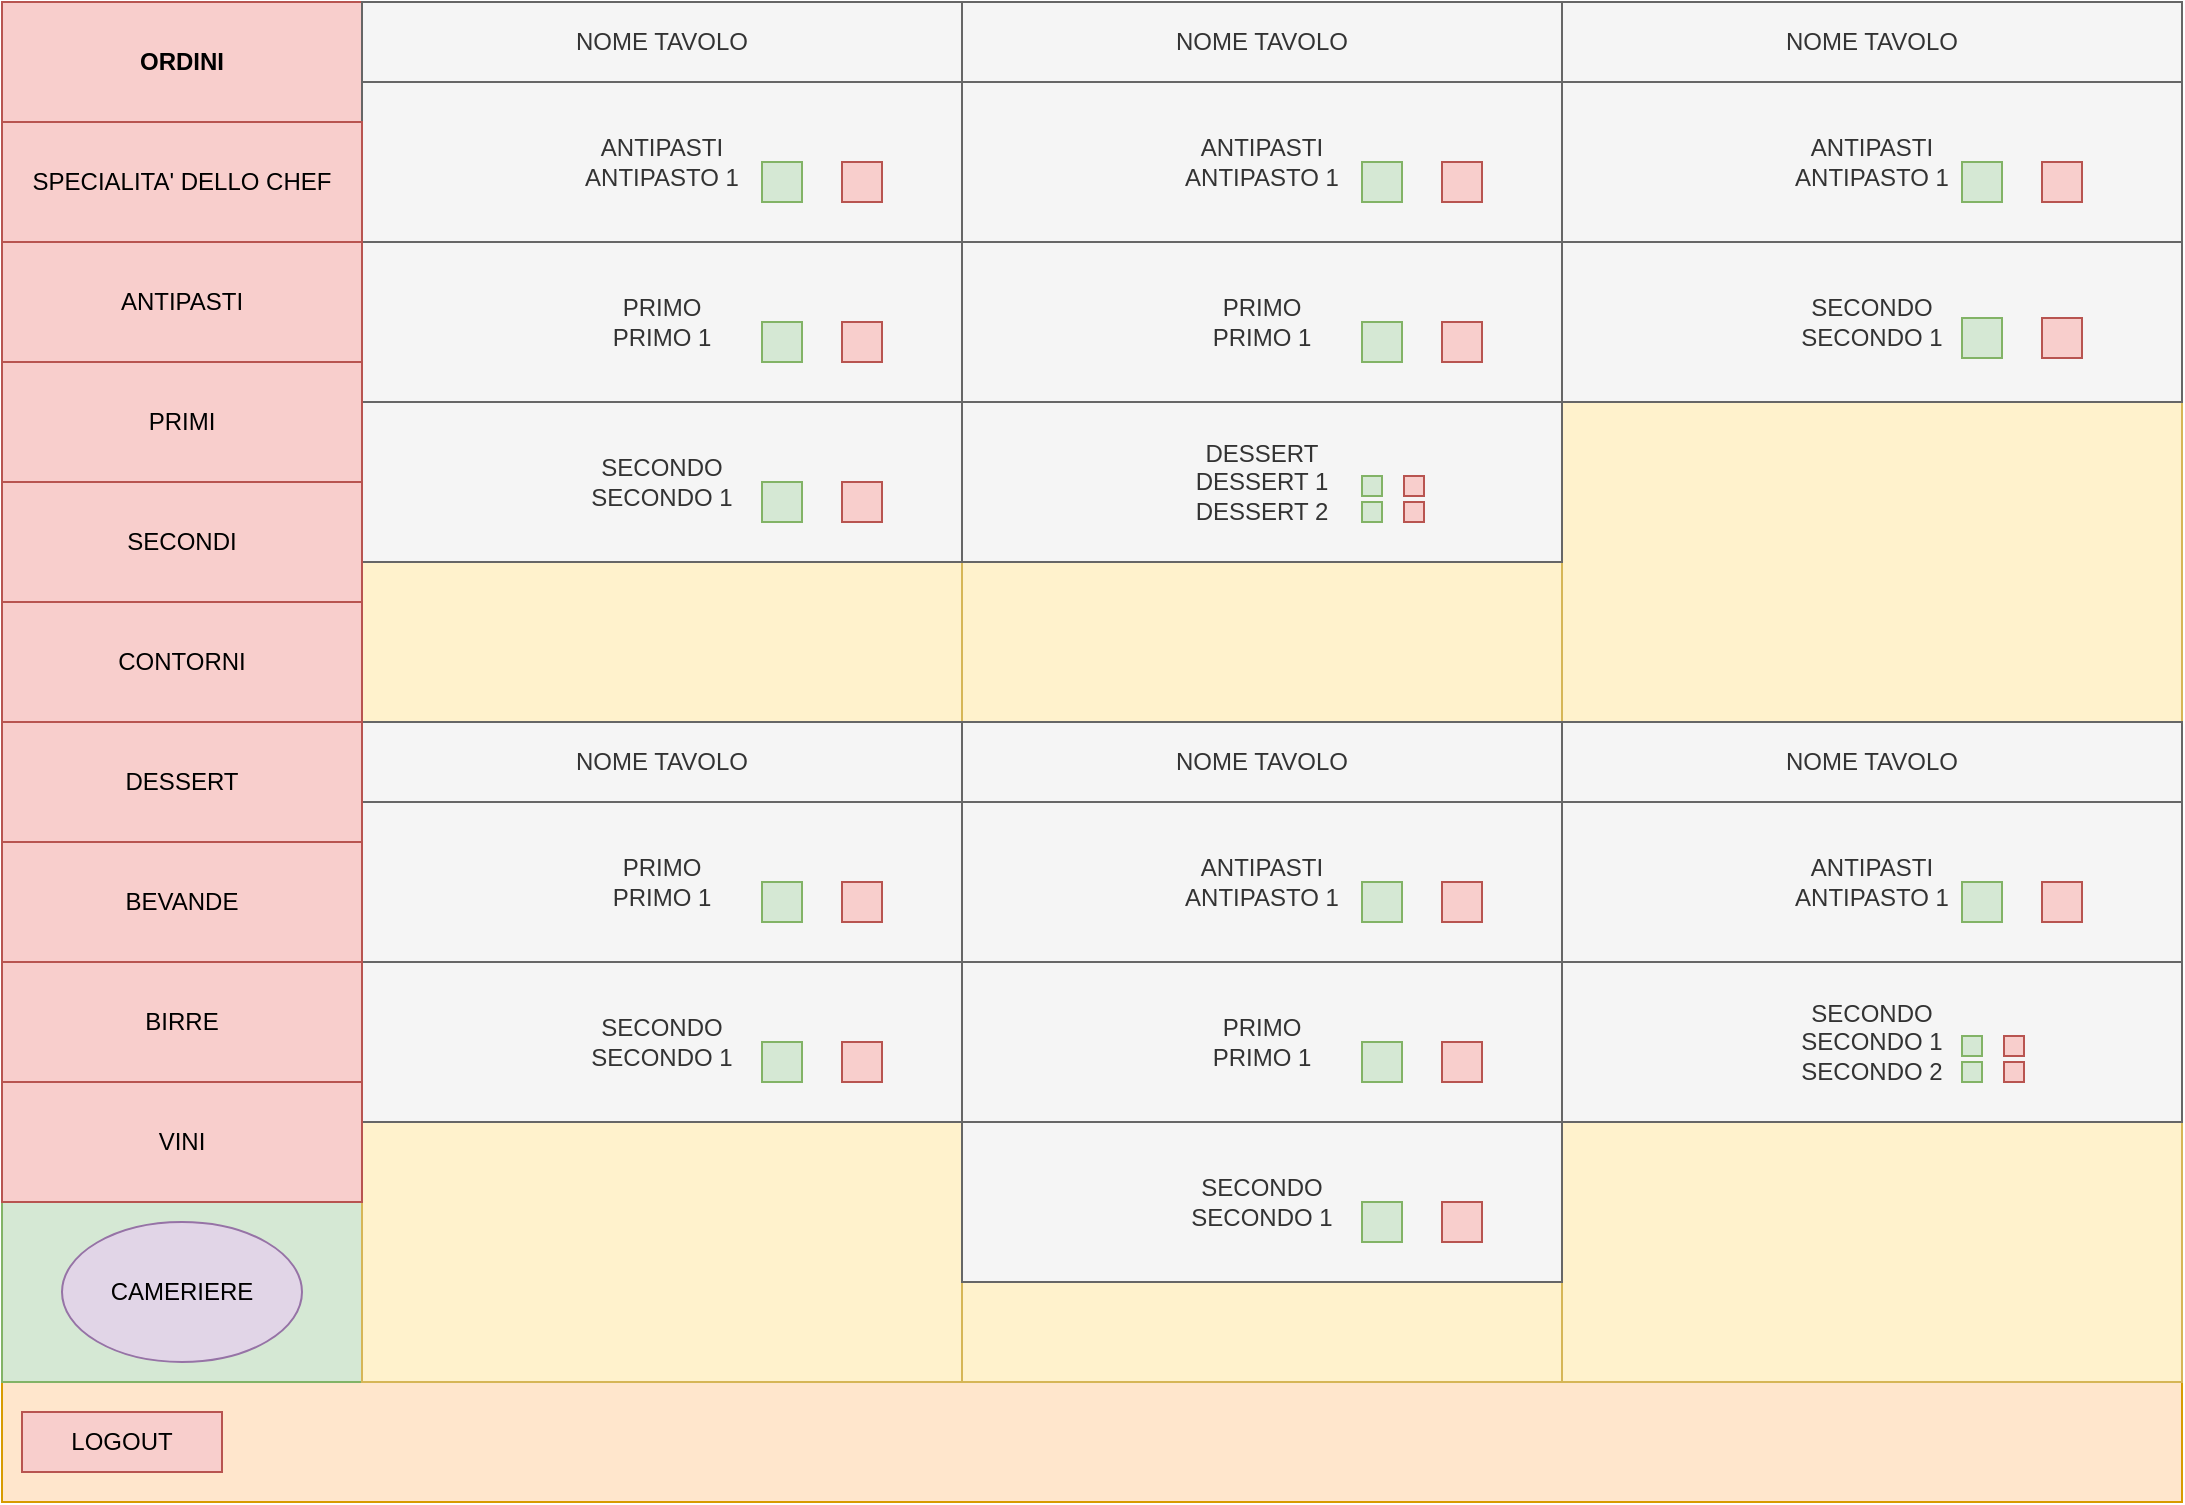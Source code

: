 <mxfile version="12.3.2" type="device" pages="1"><diagram id="OBZ8SxfYH2JzZAfBXlym" name="Page-1"><mxGraphModel dx="1092" dy="728" grid="1" gridSize="10" guides="1" tooltips="1" connect="1" arrows="1" fold="1" page="1" pageScale="1" pageWidth="1169" pageHeight="827" math="0" shadow="0"><root><mxCell id="0"/><mxCell id="1" parent="0"/><mxCell id="TUTbHYZGlbEHMhqk19Zc-1" value="" style="rounded=0;whiteSpace=wrap;html=1;" parent="1" vertex="1"><mxGeometry x="40" y="40" width="1090" height="750" as="geometry"/></mxCell><mxCell id="TUTbHYZGlbEHMhqk19Zc-3" value="" style="rounded=0;whiteSpace=wrap;html=1;fillColor=#ffe6cc;strokeColor=#d79b00;" parent="1" vertex="1"><mxGeometry x="40" y="730" width="1090" height="60" as="geometry"/></mxCell><mxCell id="TUTbHYZGlbEHMhqk19Zc-6" value="" style="rounded=0;whiteSpace=wrap;html=1;fillColor=#d5e8d4;strokeColor=#82b366;" parent="1" vertex="1"><mxGeometry x="40" y="40" width="180" height="690" as="geometry"/></mxCell><mxCell id="TUTbHYZGlbEHMhqk19Zc-10" value="MENU'" style="rounded=0;whiteSpace=wrap;html=1;fillColor=#f8cecc;strokeColor=#b85450;" parent="1" vertex="1"><mxGeometry x="40" y="100" width="180" height="60" as="geometry"/></mxCell><mxCell id="om2kefSFb-FH5-S203GB-1" value="&lt;b&gt;ORDINI&lt;/b&gt;" style="rounded=0;whiteSpace=wrap;html=1;fillColor=#f8cecc;strokeColor=#b85450;" parent="1" vertex="1"><mxGeometry x="40" y="40" width="180" height="60" as="geometry"/></mxCell><mxCell id="dl3JA2_Ak_W4qFqBQugI-6" value="" style="rounded=0;whiteSpace=wrap;html=1;fillColor=#fff2cc;strokeColor=#d6b656;" parent="1" vertex="1"><mxGeometry x="220" y="40" width="300" height="360" as="geometry"/></mxCell><mxCell id="dl3JA2_Ak_W4qFqBQugI-7" value="" style="rounded=0;whiteSpace=wrap;html=1;fillColor=#fff2cc;strokeColor=#d6b656;" parent="1" vertex="1"><mxGeometry x="520" y="40" width="300" height="360" as="geometry"/></mxCell><mxCell id="dl3JA2_Ak_W4qFqBQugI-8" value="" style="rounded=0;whiteSpace=wrap;html=1;fillColor=#fff2cc;strokeColor=#d6b656;" parent="1" vertex="1"><mxGeometry x="820" y="40" width="310" height="360" as="geometry"/></mxCell><mxCell id="dl3JA2_Ak_W4qFqBQugI-9" value="" style="rounded=0;whiteSpace=wrap;html=1;fillColor=#fff2cc;strokeColor=#d6b656;" parent="1" vertex="1"><mxGeometry x="220" y="400" width="300" height="330" as="geometry"/></mxCell><mxCell id="dl3JA2_Ak_W4qFqBQugI-10" value="" style="rounded=0;whiteSpace=wrap;html=1;fillColor=#fff2cc;strokeColor=#d6b656;" parent="1" vertex="1"><mxGeometry x="520" y="400" width="300" height="330" as="geometry"/></mxCell><mxCell id="dl3JA2_Ak_W4qFqBQugI-11" value="" style="rounded=0;whiteSpace=wrap;html=1;fillColor=#fff2cc;strokeColor=#d6b656;" parent="1" vertex="1"><mxGeometry x="820" y="400" width="310" height="330" as="geometry"/></mxCell><mxCell id="dl3JA2_Ak_W4qFqBQugI-16" value="NOME TAVOLO" style="rounded=0;whiteSpace=wrap;html=1;fillColor=#f5f5f5;strokeColor=#666666;fontColor=#333333;" parent="1" vertex="1"><mxGeometry x="220" y="40" width="300" height="40" as="geometry"/></mxCell><mxCell id="dl3JA2_Ak_W4qFqBQugI-17" value="ANTIPASTI&lt;br&gt;ANTIPASTO 1" style="rounded=0;whiteSpace=wrap;html=1;fillColor=#f5f5f5;strokeColor=#666666;fontColor=#333333;" parent="1" vertex="1"><mxGeometry x="220" y="80" width="300" height="80" as="geometry"/></mxCell><mxCell id="dl3JA2_Ak_W4qFqBQugI-19" value="" style="rounded=0;whiteSpace=wrap;html=1;fillColor=#d5e8d4;strokeColor=#82b366;" parent="1" vertex="1"><mxGeometry x="420" y="120" width="20" height="20" as="geometry"/></mxCell><mxCell id="dl3JA2_Ak_W4qFqBQugI-20" value="PRIMO&lt;br&gt;PRIMO 1" style="rounded=0;whiteSpace=wrap;html=1;fillColor=#f5f5f5;strokeColor=#666666;fontColor=#333333;" parent="1" vertex="1"><mxGeometry x="220" y="160" width="300" height="80" as="geometry"/></mxCell><mxCell id="dl3JA2_Ak_W4qFqBQugI-21" value="" style="rounded=0;whiteSpace=wrap;html=1;fillColor=#d5e8d4;strokeColor=#82b366;" parent="1" vertex="1"><mxGeometry x="420" y="200" width="20" height="20" as="geometry"/></mxCell><mxCell id="dl3JA2_Ak_W4qFqBQugI-22" value="" style="rounded=0;whiteSpace=wrap;html=1;fillColor=#f8cecc;strokeColor=#b85450;" parent="1" vertex="1"><mxGeometry x="460" y="120" width="20" height="20" as="geometry"/></mxCell><mxCell id="dl3JA2_Ak_W4qFqBQugI-23" value="" style="rounded=0;whiteSpace=wrap;html=1;fillColor=#f8cecc;strokeColor=#b85450;" parent="1" vertex="1"><mxGeometry x="460" y="200" width="20" height="20" as="geometry"/></mxCell><mxCell id="dl3JA2_Ak_W4qFqBQugI-28" value="SECONDO&lt;br&gt;SECONDO 1" style="rounded=0;whiteSpace=wrap;html=1;fillColor=#f5f5f5;strokeColor=#666666;fontColor=#333333;" parent="1" vertex="1"><mxGeometry x="220" y="240" width="300" height="80" as="geometry"/></mxCell><mxCell id="dl3JA2_Ak_W4qFqBQugI-29" value="" style="rounded=0;whiteSpace=wrap;html=1;fillColor=#d5e8d4;strokeColor=#82b366;" parent="1" vertex="1"><mxGeometry x="420" y="280" width="20" height="20" as="geometry"/></mxCell><mxCell id="dl3JA2_Ak_W4qFqBQugI-30" value="" style="rounded=0;whiteSpace=wrap;html=1;fillColor=#f8cecc;strokeColor=#b85450;" parent="1" vertex="1"><mxGeometry x="460" y="280" width="20" height="20" as="geometry"/></mxCell><mxCell id="dl3JA2_Ak_W4qFqBQugI-31" value="NOME TAVOLO" style="rounded=0;whiteSpace=wrap;html=1;fillColor=#f5f5f5;strokeColor=#666666;fontColor=#333333;" parent="1" vertex="1"><mxGeometry x="520" y="40" width="300" height="40" as="geometry"/></mxCell><mxCell id="dl3JA2_Ak_W4qFqBQugI-32" value="ANTIPASTI&lt;br&gt;ANTIPASTO 1" style="rounded=0;whiteSpace=wrap;html=1;fillColor=#f5f5f5;strokeColor=#666666;fontColor=#333333;" parent="1" vertex="1"><mxGeometry x="520" y="80" width="300" height="80" as="geometry"/></mxCell><mxCell id="dl3JA2_Ak_W4qFqBQugI-33" value="" style="rounded=0;whiteSpace=wrap;html=1;fillColor=#d5e8d4;strokeColor=#82b366;" parent="1" vertex="1"><mxGeometry x="720" y="120" width="20" height="20" as="geometry"/></mxCell><mxCell id="dl3JA2_Ak_W4qFqBQugI-34" value="PRIMO&lt;br&gt;PRIMO 1" style="rounded=0;whiteSpace=wrap;html=1;fillColor=#f5f5f5;strokeColor=#666666;fontColor=#333333;" parent="1" vertex="1"><mxGeometry x="520" y="160" width="300" height="80" as="geometry"/></mxCell><mxCell id="dl3JA2_Ak_W4qFqBQugI-35" value="" style="rounded=0;whiteSpace=wrap;html=1;fillColor=#d5e8d4;strokeColor=#82b366;" parent="1" vertex="1"><mxGeometry x="720" y="200" width="20" height="20" as="geometry"/></mxCell><mxCell id="dl3JA2_Ak_W4qFqBQugI-36" value="" style="rounded=0;whiteSpace=wrap;html=1;fillColor=#f8cecc;strokeColor=#b85450;" parent="1" vertex="1"><mxGeometry x="760" y="120" width="20" height="20" as="geometry"/></mxCell><mxCell id="dl3JA2_Ak_W4qFqBQugI-37" value="" style="rounded=0;whiteSpace=wrap;html=1;fillColor=#f8cecc;strokeColor=#b85450;" parent="1" vertex="1"><mxGeometry x="760" y="200" width="20" height="20" as="geometry"/></mxCell><mxCell id="dl3JA2_Ak_W4qFqBQugI-38" value="DESSERT&lt;br&gt;DESSERT 1&lt;br&gt;DESSERT 2" style="rounded=0;whiteSpace=wrap;html=1;fillColor=#f5f5f5;strokeColor=#666666;fontColor=#333333;" parent="1" vertex="1"><mxGeometry x="520" y="240" width="300" height="80" as="geometry"/></mxCell><mxCell id="dl3JA2_Ak_W4qFqBQugI-39" value="" style="rounded=0;whiteSpace=wrap;html=1;fillColor=#d5e8d4;strokeColor=#82b366;" parent="1" vertex="1"><mxGeometry x="720" y="290" width="10" height="10" as="geometry"/></mxCell><mxCell id="dl3JA2_Ak_W4qFqBQugI-40" value="" style="rounded=0;whiteSpace=wrap;html=1;fillColor=#f8cecc;strokeColor=#b85450;" parent="1" vertex="1"><mxGeometry x="741" y="290" width="10" height="10" as="geometry"/></mxCell><mxCell id="dl3JA2_Ak_W4qFqBQugI-41" value="NOME TAVOLO" style="rounded=0;whiteSpace=wrap;html=1;fillColor=#f5f5f5;strokeColor=#666666;fontColor=#333333;" parent="1" vertex="1"><mxGeometry x="520" y="400" width="300" height="40" as="geometry"/></mxCell><mxCell id="dl3JA2_Ak_W4qFqBQugI-42" value="ANTIPASTI&lt;br&gt;ANTIPASTO 1" style="rounded=0;whiteSpace=wrap;html=1;fillColor=#f5f5f5;strokeColor=#666666;fontColor=#333333;" parent="1" vertex="1"><mxGeometry x="520" y="440" width="300" height="80" as="geometry"/></mxCell><mxCell id="dl3JA2_Ak_W4qFqBQugI-43" value="" style="rounded=0;whiteSpace=wrap;html=1;fillColor=#d5e8d4;strokeColor=#82b366;" parent="1" vertex="1"><mxGeometry x="720" y="480" width="20" height="20" as="geometry"/></mxCell><mxCell id="dl3JA2_Ak_W4qFqBQugI-44" value="PRIMO&lt;br&gt;PRIMO 1" style="rounded=0;whiteSpace=wrap;html=1;fillColor=#f5f5f5;strokeColor=#666666;fontColor=#333333;" parent="1" vertex="1"><mxGeometry x="520" y="520" width="300" height="80" as="geometry"/></mxCell><mxCell id="dl3JA2_Ak_W4qFqBQugI-45" value="" style="rounded=0;whiteSpace=wrap;html=1;fillColor=#d5e8d4;strokeColor=#82b366;" parent="1" vertex="1"><mxGeometry x="720" y="560" width="20" height="20" as="geometry"/></mxCell><mxCell id="dl3JA2_Ak_W4qFqBQugI-46" value="" style="rounded=0;whiteSpace=wrap;html=1;fillColor=#f8cecc;strokeColor=#b85450;" parent="1" vertex="1"><mxGeometry x="760" y="480" width="20" height="20" as="geometry"/></mxCell><mxCell id="dl3JA2_Ak_W4qFqBQugI-47" value="" style="rounded=0;whiteSpace=wrap;html=1;fillColor=#f8cecc;strokeColor=#b85450;" parent="1" vertex="1"><mxGeometry x="760" y="560" width="20" height="20" as="geometry"/></mxCell><mxCell id="dl3JA2_Ak_W4qFqBQugI-48" value="SECONDO&lt;br&gt;SECONDO 1" style="rounded=0;whiteSpace=wrap;html=1;fillColor=#f5f5f5;strokeColor=#666666;fontColor=#333333;" parent="1" vertex="1"><mxGeometry x="520" y="600" width="300" height="80" as="geometry"/></mxCell><mxCell id="dl3JA2_Ak_W4qFqBQugI-49" value="" style="rounded=0;whiteSpace=wrap;html=1;fillColor=#d5e8d4;strokeColor=#82b366;" parent="1" vertex="1"><mxGeometry x="720" y="640" width="20" height="20" as="geometry"/></mxCell><mxCell id="dl3JA2_Ak_W4qFqBQugI-50" value="" style="rounded=0;whiteSpace=wrap;html=1;fillColor=#f8cecc;strokeColor=#b85450;" parent="1" vertex="1"><mxGeometry x="760" y="640" width="20" height="20" as="geometry"/></mxCell><mxCell id="dl3JA2_Ak_W4qFqBQugI-51" value="NOME TAVOLO" style="rounded=0;whiteSpace=wrap;html=1;fillColor=#f5f5f5;strokeColor=#666666;fontColor=#333333;" parent="1" vertex="1"><mxGeometry x="220" y="400" width="300" height="40" as="geometry"/></mxCell><mxCell id="dl3JA2_Ak_W4qFqBQugI-54" value="PRIMO&lt;br&gt;PRIMO 1" style="rounded=0;whiteSpace=wrap;html=1;fillColor=#f5f5f5;strokeColor=#666666;fontColor=#333333;" parent="1" vertex="1"><mxGeometry x="220" y="440" width="300" height="80" as="geometry"/></mxCell><mxCell id="dl3JA2_Ak_W4qFqBQugI-55" value="" style="rounded=0;whiteSpace=wrap;html=1;fillColor=#d5e8d4;strokeColor=#82b366;" parent="1" vertex="1"><mxGeometry x="420" y="480" width="20" height="20" as="geometry"/></mxCell><mxCell id="dl3JA2_Ak_W4qFqBQugI-57" value="" style="rounded=0;whiteSpace=wrap;html=1;fillColor=#f8cecc;strokeColor=#b85450;" parent="1" vertex="1"><mxGeometry x="460" y="480" width="20" height="20" as="geometry"/></mxCell><mxCell id="dl3JA2_Ak_W4qFqBQugI-58" value="SECONDO&lt;br&gt;SECONDO 1" style="rounded=0;whiteSpace=wrap;html=1;fillColor=#f5f5f5;strokeColor=#666666;fontColor=#333333;" parent="1" vertex="1"><mxGeometry x="220" y="520" width="300" height="80" as="geometry"/></mxCell><mxCell id="dl3JA2_Ak_W4qFqBQugI-59" value="" style="rounded=0;whiteSpace=wrap;html=1;fillColor=#d5e8d4;strokeColor=#82b366;" parent="1" vertex="1"><mxGeometry x="420" y="560" width="20" height="20" as="geometry"/></mxCell><mxCell id="dl3JA2_Ak_W4qFqBQugI-60" value="" style="rounded=0;whiteSpace=wrap;html=1;fillColor=#f8cecc;strokeColor=#b85450;" parent="1" vertex="1"><mxGeometry x="460" y="560" width="20" height="20" as="geometry"/></mxCell><mxCell id="dl3JA2_Ak_W4qFqBQugI-61" value="NOME TAVOLO" style="rounded=0;whiteSpace=wrap;html=1;fillColor=#f5f5f5;strokeColor=#666666;fontColor=#333333;" parent="1" vertex="1"><mxGeometry x="820" y="40" width="310" height="40" as="geometry"/></mxCell><mxCell id="dl3JA2_Ak_W4qFqBQugI-62" value="ANTIPASTI&lt;br&gt;ANTIPASTO 1" style="rounded=0;whiteSpace=wrap;html=1;fillColor=#f5f5f5;strokeColor=#666666;fontColor=#333333;" parent="1" vertex="1"><mxGeometry x="820" y="80" width="310" height="80" as="geometry"/></mxCell><mxCell id="dl3JA2_Ak_W4qFqBQugI-63" value="" style="rounded=0;whiteSpace=wrap;html=1;fillColor=#d5e8d4;strokeColor=#82b366;" parent="1" vertex="1"><mxGeometry x="1020" y="120" width="20" height="20" as="geometry"/></mxCell><mxCell id="dl3JA2_Ak_W4qFqBQugI-66" value="" style="rounded=0;whiteSpace=wrap;html=1;fillColor=#f8cecc;strokeColor=#b85450;" parent="1" vertex="1"><mxGeometry x="1060" y="120" width="20" height="20" as="geometry"/></mxCell><mxCell id="dl3JA2_Ak_W4qFqBQugI-68" value="SECONDO&lt;br&gt;SECONDO 1" style="rounded=0;whiteSpace=wrap;html=1;fillColor=#f5f5f5;strokeColor=#666666;fontColor=#333333;" parent="1" vertex="1"><mxGeometry x="820" y="160" width="310" height="80" as="geometry"/></mxCell><mxCell id="dl3JA2_Ak_W4qFqBQugI-69" value="" style="rounded=0;whiteSpace=wrap;html=1;fillColor=#d5e8d4;strokeColor=#82b366;" parent="1" vertex="1"><mxGeometry x="1020" y="198" width="20" height="20" as="geometry"/></mxCell><mxCell id="dl3JA2_Ak_W4qFqBQugI-70" value="" style="rounded=0;whiteSpace=wrap;html=1;fillColor=#f8cecc;strokeColor=#b85450;" parent="1" vertex="1"><mxGeometry x="1060" y="198" width="20" height="20" as="geometry"/></mxCell><mxCell id="dl3JA2_Ak_W4qFqBQugI-71" value="NOME TAVOLO" style="rounded=0;whiteSpace=wrap;html=1;fillColor=#f5f5f5;strokeColor=#666666;fontColor=#333333;" parent="1" vertex="1"><mxGeometry x="820" y="400" width="310" height="40" as="geometry"/></mxCell><mxCell id="dl3JA2_Ak_W4qFqBQugI-72" value="ANTIPASTI&lt;br&gt;ANTIPASTO 1" style="rounded=0;whiteSpace=wrap;html=1;fillColor=#f5f5f5;strokeColor=#666666;fontColor=#333333;" parent="1" vertex="1"><mxGeometry x="820" y="440" width="310" height="80" as="geometry"/></mxCell><mxCell id="dl3JA2_Ak_W4qFqBQugI-73" value="" style="rounded=0;whiteSpace=wrap;html=1;fillColor=#d5e8d4;strokeColor=#82b366;" parent="1" vertex="1"><mxGeometry x="1020" y="480" width="20" height="20" as="geometry"/></mxCell><mxCell id="dl3JA2_Ak_W4qFqBQugI-76" value="" style="rounded=0;whiteSpace=wrap;html=1;fillColor=#f8cecc;strokeColor=#b85450;" parent="1" vertex="1"><mxGeometry x="1060" y="480" width="20" height="20" as="geometry"/></mxCell><mxCell id="dl3JA2_Ak_W4qFqBQugI-85" value="" style="rounded=0;whiteSpace=wrap;html=1;fillColor=#d5e8d4;strokeColor=#82b366;" parent="1" vertex="1"><mxGeometry x="720" y="277" width="10" height="10" as="geometry"/></mxCell><mxCell id="dl3JA2_Ak_W4qFqBQugI-86" value="" style="rounded=0;whiteSpace=wrap;html=1;fillColor=#f8cecc;strokeColor=#b85450;" parent="1" vertex="1"><mxGeometry x="741" y="277" width="10" height="10" as="geometry"/></mxCell><mxCell id="dl3JA2_Ak_W4qFqBQugI-88" value="CAMERIERE" style="ellipse;whiteSpace=wrap;html=1;fillColor=#e1d5e7;strokeColor=#9673a6;" parent="1" vertex="1"><mxGeometry x="70" y="650" width="120" height="70" as="geometry"/></mxCell><mxCell id="dl3JA2_Ak_W4qFqBQugI-90" value="SECONDO&lt;br&gt;SECONDO 1&lt;br&gt;SECONDO 2" style="rounded=0;whiteSpace=wrap;html=1;fillColor=#f5f5f5;strokeColor=#666666;fontColor=#333333;" parent="1" vertex="1"><mxGeometry x="820" y="520" width="310" height="80" as="geometry"/></mxCell><mxCell id="dl3JA2_Ak_W4qFqBQugI-91" value="" style="rounded=0;whiteSpace=wrap;html=1;fillColor=#d5e8d4;strokeColor=#82b366;" parent="1" vertex="1"><mxGeometry x="1020" y="570" width="10" height="10" as="geometry"/></mxCell><mxCell id="dl3JA2_Ak_W4qFqBQugI-92" value="" style="rounded=0;whiteSpace=wrap;html=1;fillColor=#f8cecc;strokeColor=#b85450;" parent="1" vertex="1"><mxGeometry x="1041" y="570" width="10" height="10" as="geometry"/></mxCell><mxCell id="dl3JA2_Ak_W4qFqBQugI-93" value="" style="rounded=0;whiteSpace=wrap;html=1;fillColor=#d5e8d4;strokeColor=#82b366;" parent="1" vertex="1"><mxGeometry x="1020" y="557" width="10" height="10" as="geometry"/></mxCell><mxCell id="dl3JA2_Ak_W4qFqBQugI-94" value="" style="rounded=0;whiteSpace=wrap;html=1;fillColor=#f8cecc;strokeColor=#b85450;" parent="1" vertex="1"><mxGeometry x="1041" y="557" width="10" height="10" as="geometry"/></mxCell><mxCell id="dl3JA2_Ak_W4qFqBQugI-95" value="ANTIPASTI" style="rounded=0;whiteSpace=wrap;html=1;fillColor=#f8cecc;strokeColor=#b85450;" parent="1" vertex="1"><mxGeometry x="40" y="160" width="180" height="60" as="geometry"/></mxCell><mxCell id="dl3JA2_Ak_W4qFqBQugI-96" value="PRIMI" style="rounded=0;whiteSpace=wrap;html=1;fillColor=#f8cecc;strokeColor=#b85450;" parent="1" vertex="1"><mxGeometry x="40" y="220" width="180" height="60" as="geometry"/></mxCell><mxCell id="dl3JA2_Ak_W4qFqBQugI-97" value="SPECIALITA' DELLO CHEF" style="rounded=0;whiteSpace=wrap;html=1;fillColor=#f8cecc;strokeColor=#b85450;" parent="1" vertex="1"><mxGeometry x="40" y="100" width="180" height="60" as="geometry"/></mxCell><mxCell id="dl3JA2_Ak_W4qFqBQugI-98" value="SECONDI" style="rounded=0;whiteSpace=wrap;html=1;fillColor=#f8cecc;strokeColor=#b85450;" parent="1" vertex="1"><mxGeometry x="40" y="280" width="180" height="60" as="geometry"/></mxCell><mxCell id="dl3JA2_Ak_W4qFqBQugI-99" value="DESSERT" style="rounded=0;whiteSpace=wrap;html=1;fillColor=#f8cecc;strokeColor=#b85450;" parent="1" vertex="1"><mxGeometry x="40" y="400" width="180" height="60" as="geometry"/></mxCell><mxCell id="dl3JA2_Ak_W4qFqBQugI-100" value="BEVANDE" style="rounded=0;whiteSpace=wrap;html=1;fillColor=#f8cecc;strokeColor=#b85450;" parent="1" vertex="1"><mxGeometry x="40" y="460" width="180" height="60" as="geometry"/></mxCell><mxCell id="dl3JA2_Ak_W4qFqBQugI-101" value="BIRRE" style="rounded=0;whiteSpace=wrap;html=1;fillColor=#f8cecc;strokeColor=#b85450;" parent="1" vertex="1"><mxGeometry x="40" y="520" width="180" height="60" as="geometry"/></mxCell><mxCell id="dl3JA2_Ak_W4qFqBQugI-102" value="VINI" style="rounded=0;whiteSpace=wrap;html=1;fillColor=#f8cecc;strokeColor=#b85450;" parent="1" vertex="1"><mxGeometry x="40" y="580" width="180" height="60" as="geometry"/></mxCell><mxCell id="dl3JA2_Ak_W4qFqBQugI-103" value="CONTORNI" style="rounded=0;whiteSpace=wrap;html=1;fillColor=#f8cecc;strokeColor=#b85450;" parent="1" vertex="1"><mxGeometry x="40" y="340" width="180" height="60" as="geometry"/></mxCell><mxCell id="EsZ9cxZrI7-9ISjGTF3K-1" value="LOGOUT" style="rounded=0;whiteSpace=wrap;html=1;fillColor=#f8cecc;strokeColor=#b85450;" vertex="1" parent="1"><mxGeometry x="50" y="745" width="100" height="30" as="geometry"/></mxCell></root></mxGraphModel></diagram></mxfile>